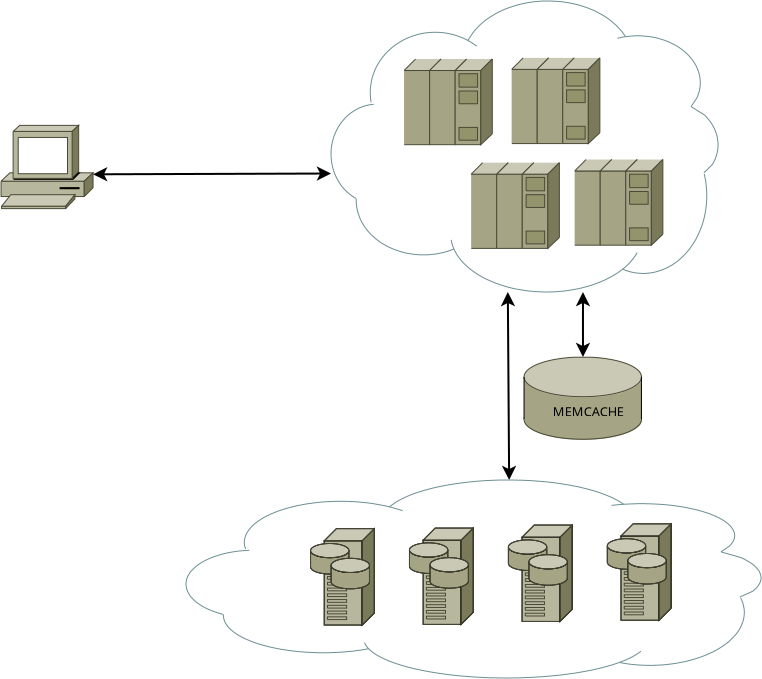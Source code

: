 <?xml version="1.0" encoding="UTF-8"?>
<dia:diagram xmlns:dia="http://www.lysator.liu.se/~alla/dia/">
  <dia:layer name="Background" visible="true">
    <dia:object type="Cisco - PC" version="0" id="O0">
      <dia:attribute name="obj_pos">
        <dia:point val="2.5,9.318"/>
      </dia:attribute>
      <dia:attribute name="obj_bb">
        <dia:rectangle val="2.499,9.317;7.101,13.481"/>
      </dia:attribute>
      <dia:attribute name="elem_corner">
        <dia:point val="2.5,9.318"/>
      </dia:attribute>
      <dia:attribute name="elem_width">
        <dia:real val="4.6"/>
      </dia:attribute>
      <dia:attribute name="elem_height">
        <dia:real val="4.162"/>
      </dia:attribute>
      <dia:attribute name="line_width">
        <dia:real val="0.1"/>
      </dia:attribute>
      <dia:attribute name="line_colour">
        <dia:color val="#000000"/>
      </dia:attribute>
      <dia:attribute name="fill_colour">
        <dia:color val="#ffffff"/>
      </dia:attribute>
      <dia:attribute name="show_background">
        <dia:boolean val="true"/>
      </dia:attribute>
      <dia:attribute name="line_style">
        <dia:enum val="0"/>
        <dia:real val="1"/>
      </dia:attribute>
      <dia:attribute name="flip_horizontal">
        <dia:boolean val="false"/>
      </dia:attribute>
      <dia:attribute name="flip_vertical">
        <dia:boolean val="false"/>
      </dia:attribute>
    </dia:object>
    <dia:object type="Standard - Line" version="0" id="O1">
      <dia:attribute name="obj_pos">
        <dia:point val="7.1,11.764"/>
      </dia:attribute>
      <dia:attribute name="obj_bb">
        <dia:rectangle val="7.048,11.225;19.052,12.264"/>
      </dia:attribute>
      <dia:attribute name="conn_endpoints">
        <dia:point val="7.1,11.764"/>
        <dia:point val="19,11.725"/>
      </dia:attribute>
      <dia:attribute name="numcp">
        <dia:int val="1"/>
      </dia:attribute>
      <dia:attribute name="start_arrow">
        <dia:enum val="22"/>
      </dia:attribute>
      <dia:attribute name="start_arrow_length">
        <dia:real val="0.5"/>
      </dia:attribute>
      <dia:attribute name="start_arrow_width">
        <dia:real val="0.5"/>
      </dia:attribute>
      <dia:attribute name="end_arrow">
        <dia:enum val="22"/>
      </dia:attribute>
      <dia:attribute name="end_arrow_length">
        <dia:real val="0.5"/>
      </dia:attribute>
      <dia:attribute name="end_arrow_width">
        <dia:real val="0.5"/>
      </dia:attribute>
      <dia:connections>
        <dia:connection handle="0" to="O0" connection="11"/>
        <dia:connection handle="1" to="O10" connection="7"/>
      </dia:connections>
    </dia:object>
    <dia:object type="Cisco - Relational Database" version="0" id="O2">
      <dia:attribute name="obj_pos">
        <dia:point val="28.65,20.9"/>
      </dia:attribute>
      <dia:attribute name="obj_bb">
        <dia:rectangle val="28.649,20.899;34.555,25.045"/>
      </dia:attribute>
      <dia:attribute name="elem_corner">
        <dia:point val="28.65,20.9"/>
      </dia:attribute>
      <dia:attribute name="elem_width">
        <dia:real val="5.904"/>
      </dia:attribute>
      <dia:attribute name="elem_height">
        <dia:real val="4.144"/>
      </dia:attribute>
      <dia:attribute name="line_width">
        <dia:real val="0.1"/>
      </dia:attribute>
      <dia:attribute name="line_colour">
        <dia:color val="#000000"/>
      </dia:attribute>
      <dia:attribute name="fill_colour">
        <dia:color val="#ffffff"/>
      </dia:attribute>
      <dia:attribute name="show_background">
        <dia:boolean val="true"/>
      </dia:attribute>
      <dia:attribute name="line_style">
        <dia:enum val="0"/>
        <dia:real val="1"/>
      </dia:attribute>
      <dia:attribute name="flip_horizontal">
        <dia:boolean val="false"/>
      </dia:attribute>
      <dia:attribute name="flip_vertical">
        <dia:boolean val="false"/>
      </dia:attribute>
    </dia:object>
    <dia:object type="Standard - Line" version="0" id="O3">
      <dia:attribute name="obj_pos">
        <dia:point val="31.596,17.65"/>
      </dia:attribute>
      <dia:attribute name="obj_bb">
        <dia:rectangle val="31.096,17.6;32.096,20.95"/>
      </dia:attribute>
      <dia:attribute name="conn_endpoints">
        <dia:point val="31.596,17.65"/>
        <dia:point val="31.596,20.9"/>
      </dia:attribute>
      <dia:attribute name="numcp">
        <dia:int val="1"/>
      </dia:attribute>
      <dia:attribute name="start_arrow">
        <dia:enum val="22"/>
      </dia:attribute>
      <dia:attribute name="start_arrow_length">
        <dia:real val="0.5"/>
      </dia:attribute>
      <dia:attribute name="start_arrow_width">
        <dia:real val="0.5"/>
      </dia:attribute>
      <dia:attribute name="end_arrow">
        <dia:enum val="22"/>
      </dia:attribute>
      <dia:attribute name="end_arrow_length">
        <dia:real val="0.5"/>
      </dia:attribute>
      <dia:attribute name="end_arrow_width">
        <dia:real val="0.5"/>
      </dia:attribute>
      <dia:connections>
        <dia:connection handle="0" to="O10" connection="4"/>
        <dia:connection handle="1" to="O2" connection="0"/>
      </dia:connections>
    </dia:object>
    <dia:object type="Standard - Line" version="0" id="O4">
      <dia:attribute name="obj_pos">
        <dia:point val="27.839,17.65"/>
      </dia:attribute>
      <dia:attribute name="obj_bb">
        <dia:rectangle val="27.338,17.596;28.406,27.104"/>
      </dia:attribute>
      <dia:attribute name="conn_endpoints">
        <dia:point val="27.839,17.65"/>
        <dia:point val="27.905,27.05"/>
      </dia:attribute>
      <dia:attribute name="numcp">
        <dia:int val="1"/>
      </dia:attribute>
      <dia:attribute name="start_arrow">
        <dia:enum val="22"/>
      </dia:attribute>
      <dia:attribute name="start_arrow_length">
        <dia:real val="0.5"/>
      </dia:attribute>
      <dia:attribute name="start_arrow_width">
        <dia:real val="0.5"/>
      </dia:attribute>
      <dia:attribute name="end_arrow">
        <dia:enum val="22"/>
      </dia:attribute>
      <dia:attribute name="end_arrow_length">
        <dia:real val="0.5"/>
      </dia:attribute>
      <dia:attribute name="end_arrow_width">
        <dia:real val="0.5"/>
      </dia:attribute>
      <dia:connections>
        <dia:connection handle="0" to="O10" connection="3"/>
        <dia:connection handle="1" to="O5" connection="2"/>
      </dia:connections>
    </dia:object>
    <dia:group>
      <dia:object type="Cisco - Cloud White" version="0" id="O5">
        <dia:attribute name="obj_pos">
          <dia:point val="11.75,27.05"/>
        </dia:attribute>
        <dia:attribute name="obj_bb">
          <dia:rectangle val="11.749,27.049;40.501,36.95"/>
        </dia:attribute>
        <dia:attribute name="elem_corner">
          <dia:point val="11.75,27.05"/>
        </dia:attribute>
        <dia:attribute name="elem_width">
          <dia:real val="28.75"/>
        </dia:attribute>
        <dia:attribute name="elem_height">
          <dia:real val="9.9"/>
        </dia:attribute>
        <dia:attribute name="line_width">
          <dia:real val="0.1"/>
        </dia:attribute>
        <dia:attribute name="line_colour">
          <dia:color val="#000000"/>
        </dia:attribute>
        <dia:attribute name="fill_colour">
          <dia:color val="#ffffff"/>
        </dia:attribute>
        <dia:attribute name="show_background">
          <dia:boolean val="true"/>
        </dia:attribute>
        <dia:attribute name="line_style">
          <dia:enum val="0"/>
          <dia:real val="1"/>
        </dia:attribute>
        <dia:attribute name="flip_horizontal">
          <dia:boolean val="false"/>
        </dia:attribute>
        <dia:attribute name="flip_vertical">
          <dia:boolean val="false"/>
        </dia:attribute>
      </dia:object>
      <dia:object type="Cisco - Storage array" version="0" id="O6">
        <dia:attribute name="obj_pos">
          <dia:point val="22.921,29.45"/>
        </dia:attribute>
        <dia:attribute name="obj_bb">
          <dia:rectangle val="21.921,29.438;26.867,34.282"/>
        </dia:attribute>
        <dia:attribute name="elem_corner">
          <dia:point val="22.921,29.45"/>
        </dia:attribute>
        <dia:attribute name="elem_width">
          <dia:real val="3.187"/>
        </dia:attribute>
        <dia:attribute name="elem_height">
          <dia:real val="4.82"/>
        </dia:attribute>
        <dia:attribute name="line_width">
          <dia:real val="0.1"/>
        </dia:attribute>
        <dia:attribute name="line_colour">
          <dia:color val="#000000"/>
        </dia:attribute>
        <dia:attribute name="fill_colour">
          <dia:color val="#ffffff"/>
        </dia:attribute>
        <dia:attribute name="show_background">
          <dia:boolean val="true"/>
        </dia:attribute>
        <dia:attribute name="line_style">
          <dia:enum val="0"/>
          <dia:real val="1"/>
        </dia:attribute>
        <dia:attribute name="flip_horizontal">
          <dia:boolean val="false"/>
        </dia:attribute>
        <dia:attribute name="flip_vertical">
          <dia:boolean val="false"/>
        </dia:attribute>
      </dia:object>
      <dia:object type="Cisco - Storage array" version="0" id="O7">
        <dia:attribute name="obj_pos">
          <dia:point val="27.867,29.302"/>
        </dia:attribute>
        <dia:attribute name="obj_bb">
          <dia:rectangle val="26.867,29.29;31.813,34.134"/>
        </dia:attribute>
        <dia:attribute name="elem_corner">
          <dia:point val="27.867,29.302"/>
        </dia:attribute>
        <dia:attribute name="elem_width">
          <dia:real val="3.187"/>
        </dia:attribute>
        <dia:attribute name="elem_height">
          <dia:real val="4.82"/>
        </dia:attribute>
        <dia:attribute name="line_width">
          <dia:real val="0.1"/>
        </dia:attribute>
        <dia:attribute name="line_colour">
          <dia:color val="#000000"/>
        </dia:attribute>
        <dia:attribute name="fill_colour">
          <dia:color val="#ffffff"/>
        </dia:attribute>
        <dia:attribute name="show_background">
          <dia:boolean val="true"/>
        </dia:attribute>
        <dia:attribute name="line_style">
          <dia:enum val="0"/>
          <dia:real val="1"/>
        </dia:attribute>
        <dia:attribute name="flip_horizontal">
          <dia:boolean val="false"/>
        </dia:attribute>
        <dia:attribute name="flip_vertical">
          <dia:boolean val="false"/>
        </dia:attribute>
      </dia:object>
      <dia:object type="Cisco - Storage array" version="0" id="O8">
        <dia:attribute name="obj_pos">
          <dia:point val="32.813,29.242"/>
        </dia:attribute>
        <dia:attribute name="obj_bb">
          <dia:rectangle val="31.813,29.23;36.759,34.074"/>
        </dia:attribute>
        <dia:attribute name="elem_corner">
          <dia:point val="32.813,29.242"/>
        </dia:attribute>
        <dia:attribute name="elem_width">
          <dia:real val="3.187"/>
        </dia:attribute>
        <dia:attribute name="elem_height">
          <dia:real val="4.82"/>
        </dia:attribute>
        <dia:attribute name="line_width">
          <dia:real val="0.1"/>
        </dia:attribute>
        <dia:attribute name="line_colour">
          <dia:color val="#000000"/>
        </dia:attribute>
        <dia:attribute name="fill_colour">
          <dia:color val="#ffffff"/>
        </dia:attribute>
        <dia:attribute name="show_background">
          <dia:boolean val="true"/>
        </dia:attribute>
        <dia:attribute name="line_style">
          <dia:enum val="0"/>
          <dia:real val="1"/>
        </dia:attribute>
        <dia:attribute name="flip_horizontal">
          <dia:boolean val="false"/>
        </dia:attribute>
        <dia:attribute name="flip_vertical">
          <dia:boolean val="false"/>
        </dia:attribute>
      </dia:object>
      <dia:object type="Cisco - Storage array" version="0" id="O9">
        <dia:attribute name="obj_pos">
          <dia:point val="17.975,29.482"/>
        </dia:attribute>
        <dia:attribute name="obj_bb">
          <dia:rectangle val="16.975,29.47;21.921,34.314"/>
        </dia:attribute>
        <dia:attribute name="elem_corner">
          <dia:point val="17.975,29.482"/>
        </dia:attribute>
        <dia:attribute name="elem_width">
          <dia:real val="3.187"/>
        </dia:attribute>
        <dia:attribute name="elem_height">
          <dia:real val="4.82"/>
        </dia:attribute>
        <dia:attribute name="line_width">
          <dia:real val="0.1"/>
        </dia:attribute>
        <dia:attribute name="line_colour">
          <dia:color val="#000000"/>
        </dia:attribute>
        <dia:attribute name="fill_colour">
          <dia:color val="#ffffff"/>
        </dia:attribute>
        <dia:attribute name="show_background">
          <dia:boolean val="true"/>
        </dia:attribute>
        <dia:attribute name="line_style">
          <dia:enum val="0"/>
          <dia:real val="1"/>
        </dia:attribute>
        <dia:attribute name="flip_horizontal">
          <dia:boolean val="false"/>
        </dia:attribute>
        <dia:attribute name="flip_vertical">
          <dia:boolean val="false"/>
        </dia:attribute>
      </dia:object>
    </dia:group>
    <dia:group>
      <dia:object type="Cisco - Cloud White" version="0" id="O10">
        <dia:attribute name="obj_pos">
          <dia:point val="19,3.1"/>
        </dia:attribute>
        <dia:attribute name="obj_bb">
          <dia:rectangle val="19.0,2.316;38.35,17.651"/>
        </dia:attribute>
        <dia:attribute name="elem_corner">
          <dia:point val="19,3.1"/>
        </dia:attribute>
        <dia:attribute name="elem_width">
          <dia:real val="19.35"/>
        </dia:attribute>
        <dia:attribute name="elem_height">
          <dia:real val="14.55"/>
        </dia:attribute>
        <dia:attribute name="line_width">
          <dia:real val="0.1"/>
        </dia:attribute>
        <dia:attribute name="line_colour">
          <dia:color val="#000000"/>
        </dia:attribute>
        <dia:attribute name="fill_colour">
          <dia:color val="#ffffff"/>
        </dia:attribute>
        <dia:attribute name="show_background">
          <dia:boolean val="true"/>
        </dia:attribute>
        <dia:attribute name="line_style">
          <dia:enum val="0"/>
          <dia:real val="1"/>
        </dia:attribute>
        <dia:attribute name="flip_horizontal">
          <dia:boolean val="false"/>
        </dia:attribute>
        <dia:attribute name="flip_vertical">
          <dia:boolean val="false"/>
        </dia:attribute>
      </dia:object>
      <dia:object type="Cisco - Front End Processor" version="0" id="O11">
        <dia:attribute name="obj_pos">
          <dia:point val="22.65,6"/>
        </dia:attribute>
        <dia:attribute name="obj_bb">
          <dia:rectangle val="22.646,5.996;27.065,10.288"/>
        </dia:attribute>
        <dia:attribute name="elem_corner">
          <dia:point val="22.65,6"/>
        </dia:attribute>
        <dia:attribute name="elem_width">
          <dia:real val="4.412"/>
        </dia:attribute>
        <dia:attribute name="elem_height">
          <dia:real val="4.284"/>
        </dia:attribute>
        <dia:attribute name="line_width">
          <dia:real val="0.1"/>
        </dia:attribute>
        <dia:attribute name="line_colour">
          <dia:color val="#000000"/>
        </dia:attribute>
        <dia:attribute name="fill_colour">
          <dia:color val="#ffffff"/>
        </dia:attribute>
        <dia:attribute name="show_background">
          <dia:boolean val="true"/>
        </dia:attribute>
        <dia:attribute name="line_style">
          <dia:enum val="0"/>
          <dia:real val="1"/>
        </dia:attribute>
        <dia:attribute name="flip_horizontal">
          <dia:boolean val="false"/>
        </dia:attribute>
        <dia:attribute name="flip_vertical">
          <dia:boolean val="false"/>
        </dia:attribute>
      </dia:object>
      <dia:object type="Cisco - Front End Processor" version="0" id="O12">
        <dia:attribute name="obj_pos">
          <dia:point val="28.029,5.944"/>
        </dia:attribute>
        <dia:attribute name="obj_bb">
          <dia:rectangle val="28.025,5.94;32.444,10.232"/>
        </dia:attribute>
        <dia:attribute name="elem_corner">
          <dia:point val="28.029,5.944"/>
        </dia:attribute>
        <dia:attribute name="elem_width">
          <dia:real val="4.412"/>
        </dia:attribute>
        <dia:attribute name="elem_height">
          <dia:real val="4.284"/>
        </dia:attribute>
        <dia:attribute name="line_width">
          <dia:real val="0.1"/>
        </dia:attribute>
        <dia:attribute name="line_colour">
          <dia:color val="#000000"/>
        </dia:attribute>
        <dia:attribute name="fill_colour">
          <dia:color val="#ffffff"/>
        </dia:attribute>
        <dia:attribute name="show_background">
          <dia:boolean val="true"/>
        </dia:attribute>
        <dia:attribute name="line_style">
          <dia:enum val="0"/>
          <dia:real val="1"/>
        </dia:attribute>
        <dia:attribute name="flip_horizontal">
          <dia:boolean val="false"/>
        </dia:attribute>
        <dia:attribute name="flip_vertical">
          <dia:boolean val="false"/>
        </dia:attribute>
      </dia:object>
      <dia:object type="Cisco - Front End Processor" version="0" id="O13">
        <dia:attribute name="obj_pos">
          <dia:point val="26.004,11.184"/>
        </dia:attribute>
        <dia:attribute name="obj_bb">
          <dia:rectangle val="26,11.18;30.419,15.472"/>
        </dia:attribute>
        <dia:attribute name="elem_corner">
          <dia:point val="26.004,11.184"/>
        </dia:attribute>
        <dia:attribute name="elem_width">
          <dia:real val="4.412"/>
        </dia:attribute>
        <dia:attribute name="elem_height">
          <dia:real val="4.284"/>
        </dia:attribute>
        <dia:attribute name="line_width">
          <dia:real val="0.1"/>
        </dia:attribute>
        <dia:attribute name="line_colour">
          <dia:color val="#000000"/>
        </dia:attribute>
        <dia:attribute name="fill_colour">
          <dia:color val="#ffffff"/>
        </dia:attribute>
        <dia:attribute name="show_background">
          <dia:boolean val="true"/>
        </dia:attribute>
        <dia:attribute name="line_style">
          <dia:enum val="0"/>
          <dia:real val="1"/>
        </dia:attribute>
        <dia:attribute name="flip_horizontal">
          <dia:boolean val="false"/>
        </dia:attribute>
        <dia:attribute name="flip_vertical">
          <dia:boolean val="false"/>
        </dia:attribute>
      </dia:object>
      <dia:object type="Cisco - Front End Processor" version="0" id="O14">
        <dia:attribute name="obj_pos">
          <dia:point val="31.179,11.024"/>
        </dia:attribute>
        <dia:attribute name="obj_bb">
          <dia:rectangle val="31.175,11.02;35.594,15.312"/>
        </dia:attribute>
        <dia:attribute name="elem_corner">
          <dia:point val="31.179,11.024"/>
        </dia:attribute>
        <dia:attribute name="elem_width">
          <dia:real val="4.412"/>
        </dia:attribute>
        <dia:attribute name="elem_height">
          <dia:real val="4.284"/>
        </dia:attribute>
        <dia:attribute name="line_width">
          <dia:real val="0.1"/>
        </dia:attribute>
        <dia:attribute name="line_colour">
          <dia:color val="#000000"/>
        </dia:attribute>
        <dia:attribute name="fill_colour">
          <dia:color val="#ffffff"/>
        </dia:attribute>
        <dia:attribute name="show_background">
          <dia:boolean val="true"/>
        </dia:attribute>
        <dia:attribute name="line_style">
          <dia:enum val="0"/>
          <dia:real val="1"/>
        </dia:attribute>
        <dia:attribute name="flip_horizontal">
          <dia:boolean val="false"/>
        </dia:attribute>
        <dia:attribute name="flip_vertical">
          <dia:boolean val="false"/>
        </dia:attribute>
      </dia:object>
    </dia:group>
    <dia:object type="Standard - Text" version="1" id="O15">
      <dia:attribute name="obj_pos">
        <dia:point val="30.081,23.867"/>
      </dia:attribute>
      <dia:attribute name="obj_bb">
        <dia:rectangle val="30.081,23.218;33.245,24.223"/>
      </dia:attribute>
      <dia:attribute name="text">
        <dia:composite type="text">
          <dia:attribute name="string">
            <dia:string>#MEMCACHE#</dia:string>
          </dia:attribute>
          <dia:attribute name="font">
            <dia:font family="sans" style="0" name="Helvetica"/>
          </dia:attribute>
          <dia:attribute name="height">
            <dia:real val="0.8"/>
          </dia:attribute>
          <dia:attribute name="pos">
            <dia:point val="30.081,23.867"/>
          </dia:attribute>
          <dia:attribute name="color">
            <dia:color val="#000000"/>
          </dia:attribute>
          <dia:attribute name="alignment">
            <dia:enum val="0"/>
          </dia:attribute>
        </dia:composite>
      </dia:attribute>
      <dia:attribute name="valign">
        <dia:enum val="3"/>
      </dia:attribute>
    </dia:object>
  </dia:layer>
</dia:diagram>
